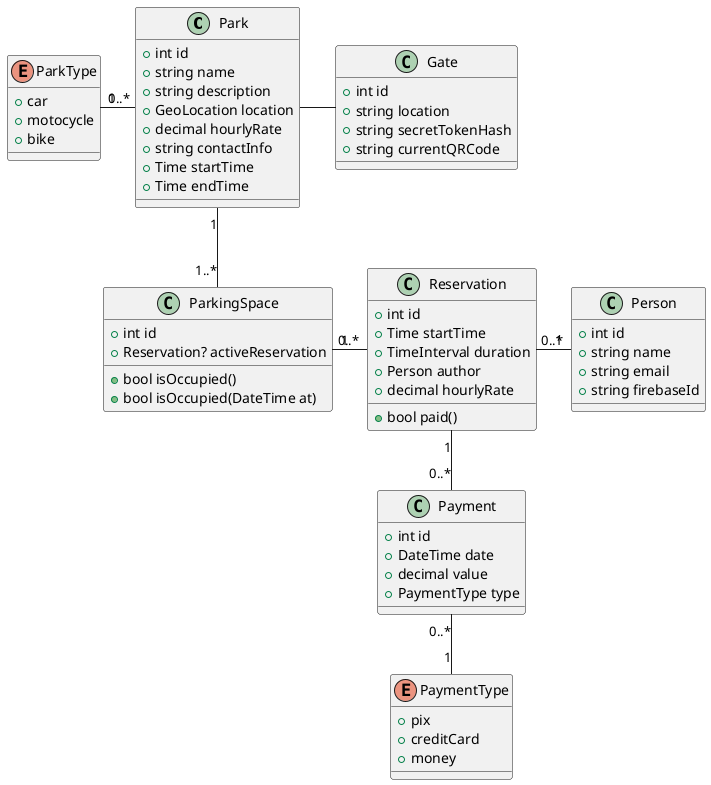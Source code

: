 @startuml Diagrama de Classes

'GeoLocation: Longitute n Latitute
class Park {
    +int id
    +string name
    +string description
    +GeoLocation location
    +decimal hourlyRate
    +string contactInfo
    +Time startTime
    +Time endTime
}

enum ParkType {
    +car
    +motocycle
    +bike
}

class Gate {
    +int id
    'ip address
    +string location
    +string secretTokenHash
    +string currentQRCode
}

Park -r- Gate
Park "0..*" -l- "1" ParkType
Park "1" -- "1..*" ParkingSpace

class ParkingSpace {
    +int id
    +Reservation? activeReservation

    +bool isOccupied()
    +bool isOccupied(DateTime at)
}

ParkingSpace "1" -r- "0..*" Reservation

class Reservation {
    +int id
    +Time startTime
    +TimeInterval duration
    +Person author
    +decimal hourlyRate
    +bool paid()
}

Reservation "1" -- "0..*" Payment

class Payment {
    +int id
    +DateTime date
    +decimal value
    +PaymentType type
}

Payment "0..*" -- "1" PaymentType

enum PaymentType {
    +pix
    +creditCard
    +money
}

Person "1" -l- "0..*" Reservation

class Person {
    +int id
    +string name
    +string email
    +string firebaseId
}


@enduml